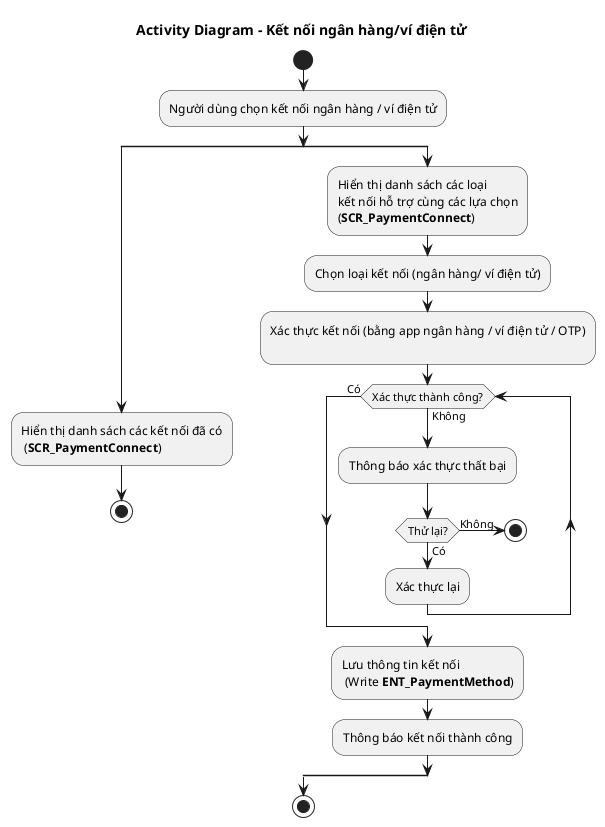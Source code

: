 @startuml AD_Payment_Connect
title Activity Diagram - Kết nối ngân hàng/ví điện tử
start
:Người dùng chọn kết nối ngân hàng / ví điện tử;
split
  :Hiển thị danh sách các kết nối đã có\n (**SCR_PaymentConnect**);
  stop;
split again
  :Hiển thị danh sách các loại\nkết nối hỗ trợ cùng các lựa chọn\n(**SCR_PaymentConnect**);
  :Chọn loại kết nối (ngân hàng/ ví điện tử);
  :Xác thực kết nối (bằng app ngân hàng / ví điện tử / OTP)\n;
  while (Xác thực thành công?) is (Không)
    :Thông báo xác thực thất bại;
    if (Thử lại?) then (Không)
      stop
    else (Có)
      :Xác thực lại;
    endif
  endwhile (Có)
  :Lưu thông tin kết nối\n (Write **ENT_PaymentMethod**);
  :Thông báo kết nối thành công;
end split
stop
@enduml
